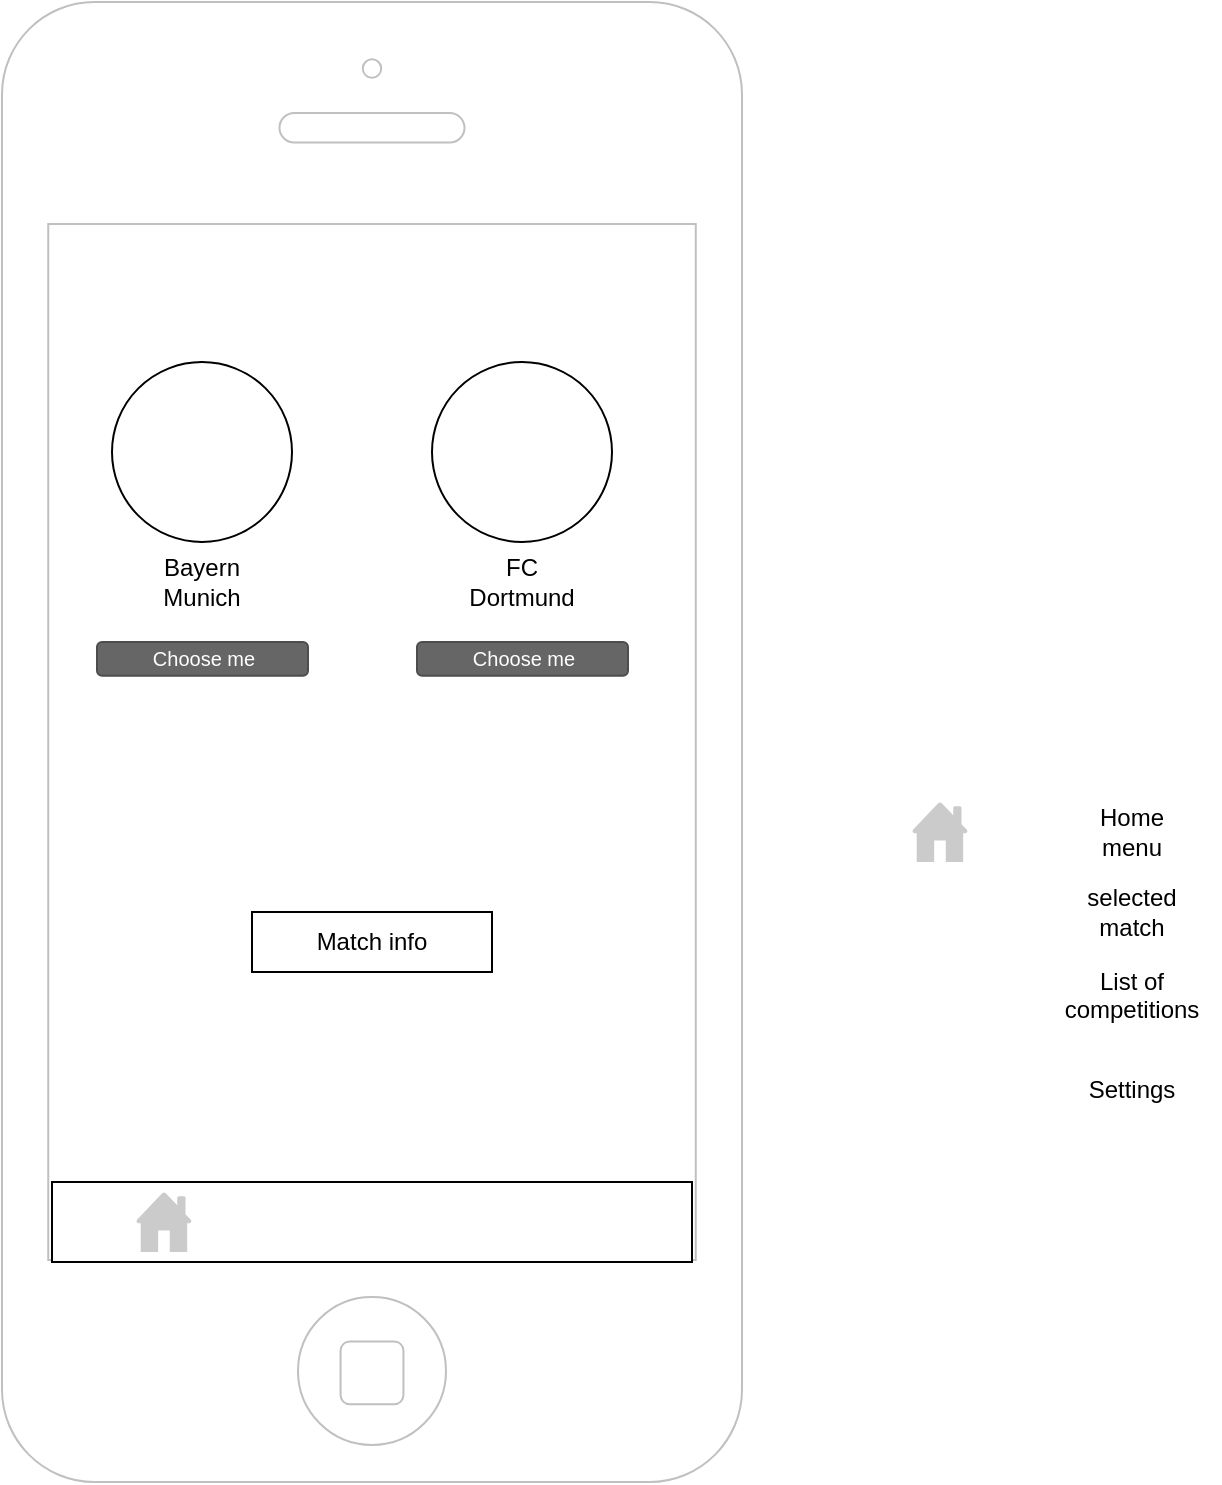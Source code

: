 <mxfile version="10.8.0" type="github"><diagram id="vrs_su_XBo5WhmC2ryuF" name="Match View"><mxGraphModel dx="1165" dy="587" grid="1" gridSize="10" guides="1" tooltips="1" connect="1" arrows="1" fold="1" page="1" pageScale="1" pageWidth="827" pageHeight="1169" math="0" shadow="0"><root><mxCell id="0"/><mxCell id="1" parent="0"/><mxCell id="V_iFrECf8jUrYJPBs8tW-3" value="" style="html=1;verticalLabelPosition=bottom;labelBackgroundColor=#ffffff;verticalAlign=top;shadow=0;dashed=0;strokeWidth=1;shape=mxgraph.ios7.misc.iphone;fillColor=#ffffff;strokeColor=#c0c0c0;aspect=fixed;" vertex="1" parent="1"><mxGeometry x="205" y="40" width="370" height="740" as="geometry"/></mxCell><mxCell id="V_iFrECf8jUrYJPBs8tW-7" value="" style="ellipse;whiteSpace=wrap;html=1;aspect=fixed;" vertex="1" parent="1"><mxGeometry x="260" y="220" width="90" height="90" as="geometry"/></mxCell><mxCell id="V_iFrECf8jUrYJPBs8tW-9" value="" style="ellipse;whiteSpace=wrap;html=1;aspect=fixed;" vertex="1" parent="1"><mxGeometry x="420" y="220" width="90" height="90" as="geometry"/></mxCell><mxCell id="V_iFrECf8jUrYJPBs8tW-10" value="Bayern Munich&lt;br&gt;" style="text;html=1;strokeColor=none;fillColor=none;align=center;verticalAlign=middle;whiteSpace=wrap;rounded=0;" vertex="1" parent="1"><mxGeometry x="285" y="320" width="40" height="20" as="geometry"/></mxCell><mxCell id="V_iFrECf8jUrYJPBs8tW-11" value="FC Dortmund" style="text;html=1;strokeColor=none;fillColor=none;align=center;verticalAlign=middle;whiteSpace=wrap;rounded=0;" vertex="1" parent="1"><mxGeometry x="445" y="320" width="40" height="20" as="geometry"/></mxCell><mxCell id="V_iFrECf8jUrYJPBs8tW-14" value="Match info" style="rounded=0;whiteSpace=wrap;html=1;" vertex="1" parent="1"><mxGeometry x="330" y="495" width="120" height="30" as="geometry"/></mxCell><mxCell id="V_iFrECf8jUrYJPBs8tW-15" value="Choose me" style="rounded=1;html=1;shadow=0;dashed=0;whiteSpace=wrap;fontSize=10;fillColor=#666666;align=center;strokeColor=#4D4D4D;fontColor=#ffffff;" vertex="1" parent="1"><mxGeometry x="252.5" y="360" width="105.5" height="16.88" as="geometry"/></mxCell><mxCell id="V_iFrECf8jUrYJPBs8tW-16" value="Choose me" style="rounded=1;html=1;shadow=0;dashed=0;whiteSpace=wrap;fontSize=10;fillColor=#666666;align=center;strokeColor=#4D4D4D;fontColor=#ffffff;" vertex="1" parent="1"><mxGeometry x="412.5" y="360" width="105.5" height="16.88" as="geometry"/></mxCell><mxCell id="V_iFrECf8jUrYJPBs8tW-18" value="" style="rounded=0;whiteSpace=wrap;html=1;" vertex="1" parent="1"><mxGeometry x="230" y="630" width="320" height="40" as="geometry"/></mxCell><mxCell id="V_iFrECf8jUrYJPBs8tW-19" value="" style="pointerEvents=1;shadow=0;dashed=0;html=1;strokeColor=none;labelPosition=center;verticalLabelPosition=bottom;verticalAlign=top;outlineConnect=0;align=center;shape=mxgraph.office.concepts.home;fillColor=#CCCBCB;" vertex="1" parent="1"><mxGeometry x="272" y="635" width="28" height="30" as="geometry"/></mxCell><mxCell id="V_iFrECf8jUrYJPBs8tW-25" value="" style="shape=image;html=1;verticalAlign=top;verticalLabelPosition=bottom;labelBackgroundColor=#ffffff;imageAspect=0;aspect=fixed;image=https://cdn2.iconfinder.com/data/icons/donkey/800/18-128.png" vertex="1" parent="1"><mxGeometry x="480" y="633" width="38" height="38" as="geometry"/></mxCell><mxCell id="V_iFrECf8jUrYJPBs8tW-26" value="" style="shape=image;html=1;verticalAlign=top;verticalLabelPosition=bottom;labelBackgroundColor=#ffffff;imageAspect=0;image=https://cdn0.iconfinder.com/data/icons/shift-free/32/Football_Field-128.png;imageBackground=none;" vertex="1" parent="1"><mxGeometry x="359" y="631" width="62" height="40" as="geometry"/></mxCell><mxCell id="V_iFrECf8jUrYJPBs8tW-28" value="" style="pointerEvents=1;shadow=0;dashed=0;html=1;strokeColor=none;labelPosition=center;verticalLabelPosition=bottom;verticalAlign=top;outlineConnect=0;align=center;shape=mxgraph.office.concepts.home;fillColor=#CCCBCB;" vertex="1" parent="1"><mxGeometry x="660" y="440" width="28" height="30" as="geometry"/></mxCell><mxCell id="V_iFrECf8jUrYJPBs8tW-29" value="" style="shape=image;html=1;verticalAlign=top;verticalLabelPosition=bottom;labelBackgroundColor=#ffffff;imageAspect=0;image=https://cdn0.iconfinder.com/data/icons/shift-free/32/Football_Field-128.png;imageBackground=none;" vertex="1" parent="1"><mxGeometry x="643" y="485" width="62" height="40" as="geometry"/></mxCell><mxCell id="V_iFrECf8jUrYJPBs8tW-30" value="" style="shape=image;html=1;verticalAlign=top;verticalLabelPosition=bottom;labelBackgroundColor=#ffffff;imageAspect=0;aspect=fixed;image=https://cdn2.iconfinder.com/data/icons/donkey/800/18-128.png" vertex="1" parent="1"><mxGeometry x="655" y="525" width="38" height="38" as="geometry"/></mxCell><mxCell id="V_iFrECf8jUrYJPBs8tW-31" value="Home menu" style="text;html=1;strokeColor=none;fillColor=none;align=center;verticalAlign=middle;whiteSpace=wrap;rounded=0;" vertex="1" parent="1"><mxGeometry x="750" y="445" width="40" height="20" as="geometry"/></mxCell><mxCell id="V_iFrECf8jUrYJPBs8tW-32" value="selected match" style="text;html=1;strokeColor=none;fillColor=none;align=center;verticalAlign=middle;whiteSpace=wrap;rounded=0;" vertex="1" parent="1"><mxGeometry x="750" y="485" width="40" height="20" as="geometry"/></mxCell><mxCell id="V_iFrECf8jUrYJPBs8tW-33" value="List of competitions&lt;br&gt;&lt;br&gt;" style="text;html=1;strokeColor=none;fillColor=none;align=center;verticalAlign=middle;whiteSpace=wrap;rounded=0;" vertex="1" parent="1"><mxGeometry x="726" y="534" width="88" height="20" as="geometry"/></mxCell><mxCell id="V_iFrECf8jUrYJPBs8tW-37" value="" style="shape=image;html=1;verticalAlign=top;verticalLabelPosition=bottom;labelBackgroundColor=#ffffff;imageAspect=0;aspect=fixed;image=https://cdn4.iconfinder.com/data/icons/geosm-e-commerce/48/menu-128.png" vertex="1" parent="1"><mxGeometry x="501" y="150" width="49" height="49" as="geometry"/></mxCell><mxCell id="V_iFrECf8jUrYJPBs8tW-38" value="" style="shape=image;html=1;verticalAlign=top;verticalLabelPosition=bottom;labelBackgroundColor=#ffffff;imageAspect=0;aspect=fixed;image=https://cdn4.iconfinder.com/data/icons/geosm-e-commerce/48/menu-128.png" vertex="1" parent="1"><mxGeometry x="649.5" y="563" width="49" height="49" as="geometry"/></mxCell><mxCell id="V_iFrECf8jUrYJPBs8tW-39" value="Settings&lt;br&gt;" style="text;html=1;strokeColor=none;fillColor=none;align=center;verticalAlign=middle;whiteSpace=wrap;rounded=0;" vertex="1" parent="1"><mxGeometry x="726" y="574" width="88" height="20" as="geometry"/></mxCell></root></mxGraphModel></diagram><diagram id="qJWphWinhIcLsl9WGcHG" name="Page-2"><mxGraphModel dx="1398" dy="704" grid="1" gridSize="10" guides="1" tooltips="1" connect="1" arrows="1" fold="1" page="1" pageScale="1" pageWidth="827" pageHeight="1169" math="0" shadow="0"><root><mxCell id="Mnq1Yb-z8aZeZRXxdDsN-0"/><mxCell id="Mnq1Yb-z8aZeZRXxdDsN-1" parent="Mnq1Yb-z8aZeZRXxdDsN-0"/></root></mxGraphModel></diagram></mxfile>